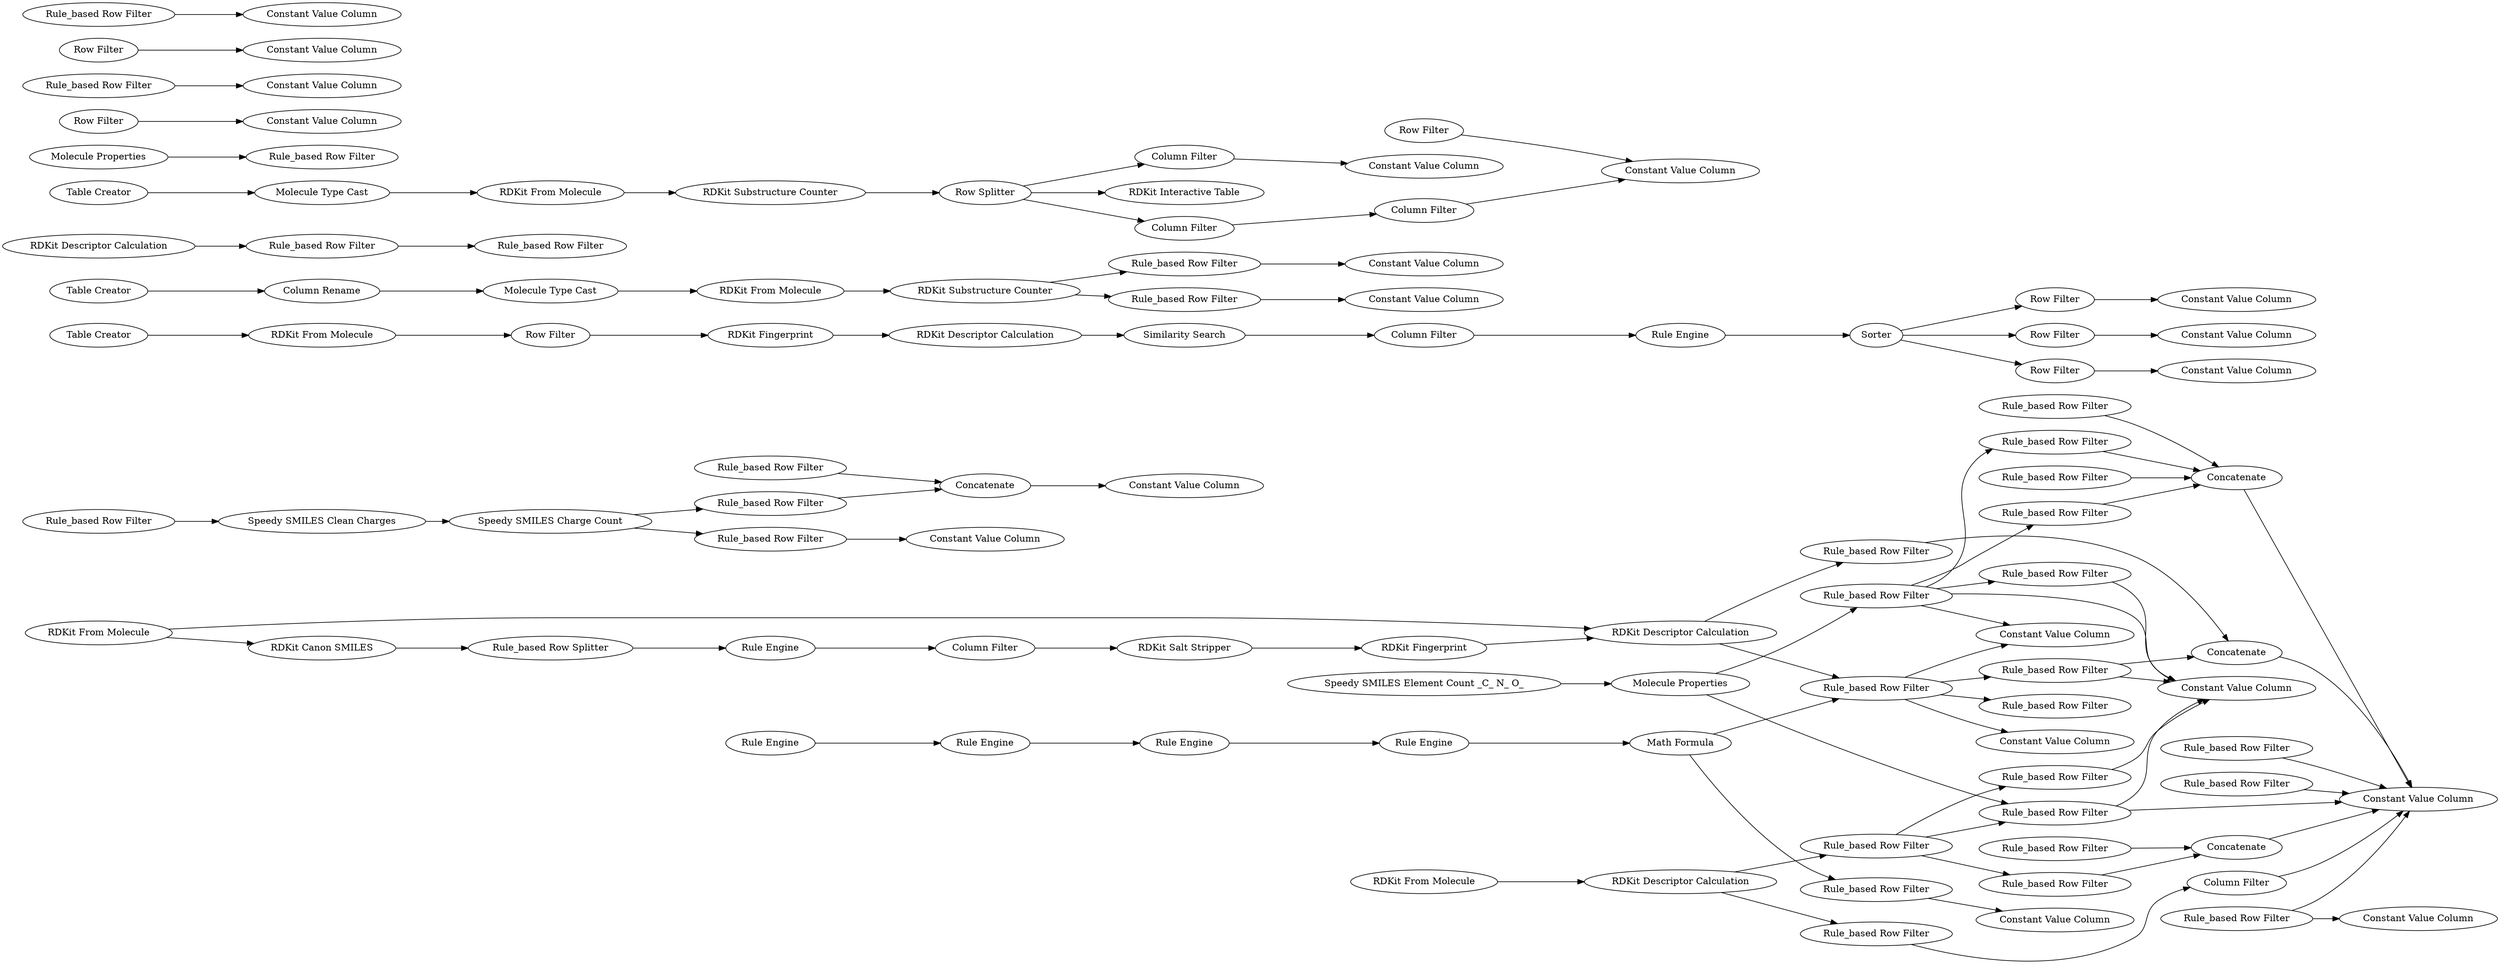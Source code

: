 digraph {
	936 -> 937
	968 -> 961
	1211 -> 1212
	1114 -> 1124
	961 -> 962
	1272 -> 1185
	1123 -> 1124
	1196 -> 1167
	838 -> 1141
	958 -> 956
	913 -> 920
	932 -> 1194
	932 -> 941
	956 -> 1209
	1124 -> 1113
	1284 -> 1285
	838 -> 856
	1209 -> 1173
	73 -> 1118
	1195 -> 1196
	1121 -> 1119
	1166 -> 1258
	850 -> 2
	1283 -> 1284
	934 -> 936
	74 -> 75
	1090 -> 1093
	942 -> 947
	944 -> 1114
	948 -> 1112
	1174 -> 1173
	1210 -> 1212
	956 -> 1174
	73 -> 72
	1183 -> 1185
	961 -> 1273
	944 -> 948
	838 -> 855
	1093 -> 1095
	847 -> 836
	1177 -> 1167
	937 -> 938
	1195 -> 1173
	938 -> 939
	841 -> 838
	857 -> 1119
	941 -> 1154
	76 -> 1121
	851 -> 932
	57 -> 73
	931 -> 932
	1279 -> 1280
	1118 -> 1120
	1147 -> 1152
	962 -> 1173
	956 -> 1211
	853 -> 841
	958 -> 1203
	961 -> 1173
	1135 -> 1138
	910 -> 913
	836 -> 853
	919 -> 1104
	961 -> 1184
	1022 -> 1157
	1194 -> 1196
	1128 -> 1129
	856 -> 1132
	58 -> 57
	941 -> 1195
	1184 -> 1185
	908 -> 909
	920 -> 1101
	961 -> 1150
	966 -> 968
	939 -> 1147
	855 -> 1136
	854 -> 3
	1092 -> 1090
	968 -> 1174
	1095 -> 1244
	73 -> 76
	1273 -> 1185
	1156 -> 1160
	939 -> 941
	1166 -> 1167
	1168 -> 1167
	3 -> 847
	1203 -> 1168
	1212 -> 1167
	1179 -> 1167
	941 -> 1193
	1174 -> 1167
	1185 -> 1167
	947 -> 944
	1141 -> 1142
	2 -> 854
	957 -> 958
	75 -> 58
	1244 -> 851
	913 -> 919
	909 -> 910
	911 -> 908
	931 -> 1092
	941 -> 1150
	1194 [label="Rule_based Row Filter"]
	1104 [label="Constant Value Column"]
	942 [label="Rule_based Row Filter"]
	1279 [label="Molecule Properties"]
	847 [label="RDKit Descriptor Calculation"]
	3 [label="RDKit Fingerprint"]
	1273 [label="Rule_based Row Filter"]
	1284 [label="Rule_based Row Filter"]
	957 [label="RDKit From Molecule"]
	1142 [label="Constant Value Column"]
	966 [label="Speedy SMILES Element Count _C_ N_ O_"]
	1166 [label="Rule_based Row Filter"]
	1141 [label="Row Filter"]
	853 [label="Column Filter"]
	1128 [label="Row Filter"]
	1112 [label="Constant Value Column"]
	75 [label="Molecule Type Cast"]
	944 [label="Speedy SMILES Charge Count"]
	1121 [label="Column Filter"]
	1174 [label="Rule_based Row Filter"]
	937 [label="Rule Engine"]
	1138 [label="Constant Value Column"]
	1272 [label="Rule_based Row Filter"]
	919 [label="Rule_based Row Filter"]
	1160 [label="Constant Value Column"]
	958 [label="RDKit Descriptor Calculation"]
	1123 [label="Rule_based Row Filter"]
	1168 [label="Column Filter"]
	1179 [label="Rule_based Row Filter"]
	1129 [label="Constant Value Column"]
	1177 [label="Rule_based Row Filter"]
	58 [label="RDKit From Molecule"]
	941 [label="Rule_based Row Filter"]
	1119 [label="Constant Value Column"]
	1210 [label="Rule_based Row Filter"]
	838 [label=Sorter]
	938 [label="Rule Engine"]
	856 [label="Row Filter"]
	1120 [label="Constant Value Column"]
	1095 [label="Column Filter"]
	1022 [label="Rule_based Row Filter"]
	1147 [label="Rule_based Row Filter"]
	857 [label="Row Filter"]
	1154 [label="Constant Value Column"]
	1118 [label="Column Filter"]
	1132 [label="Constant Value Column"]
	1101 [label="Constant Value Column"]
	1211 [label="Rule_based Row Filter"]
	1135 [label="Row Filter"]
	851 [label="RDKit Fingerprint"]
	1113 [label="Constant Value Column"]
	850 [label="Table Creator"]
	1280 [label="Rule_based Row Filter"]
	1212 [label=Concatenate]
	962 [label="Rule_based Row Filter"]
	911 [label="Table Creator"]
	939 [label="Math Formula"]
	57 [label="RDKit Substructure Counter"]
	1193 [label="Rule_based Row Filter"]
	909 [label="Molecule Type Cast"]
	910 [label="RDKit From Molecule"]
	947 [label="Speedy SMILES Clean Charges"]
	836 [label="Similarity Search"]
	1157 [label="Constant Value Column"]
	1184 [label="Rule_based Row Filter"]
	956 [label="Rule_based Row Filter"]
	854 [label="Row Filter"]
	931 [label="RDKit From Molecule"]
	1283 [label="RDKit Descriptor Calculation"]
	1195 [label="Rule_based Row Filter"]
	932 [label="RDKit Descriptor Calculation"]
	1136 [label="Constant Value Column"]
	72 [label="RDKit Interactive Table"]
	1203 [label="Rule_based Row Filter"]
	1167 [label="Constant Value Column"]
	1114 [label="Rule_based Row Filter"]
	1196 [label=Concatenate]
	1285 [label="Rule_based Row Filter"]
	934 [label="Rule Engine"]
	948 [label="Rule_based Row Filter"]
	1124 [label=Concatenate]
	920 [label="Rule_based Row Filter"]
	1093 [label="Rule Engine"]
	74 [label="Table Creator"]
	855 [label="Row Filter"]
	1150 [label="Constant Value Column"]
	1258 [label="Constant Value Column"]
	1209 [label="Rule_based Row Filter"]
	968 [label="Molecule Properties"]
	1092 [label="RDKit Canon SMILES"]
	1183 [label="Rule_based Row Filter"]
	961 [label="Rule_based Row Filter"]
	1090 [label="Rule_based Row Splitter"]
	841 [label="Rule Engine"]
	1185 [label=Concatenate]
	76 [label="Column Filter"]
	936 [label="Rule Engine"]
	1156 [label="Rule_based Row Filter"]
	1244 [label="RDKit Salt Stripper"]
	908 [label="Column Rename"]
	1152 [label="Constant Value Column"]
	913 [label="RDKit Substructure Counter"]
	1173 [label="Constant Value Column"]
	73 [label="Row Splitter"]
	2 [label="RDKit From Molecule"]
	rankdir=LR
}
